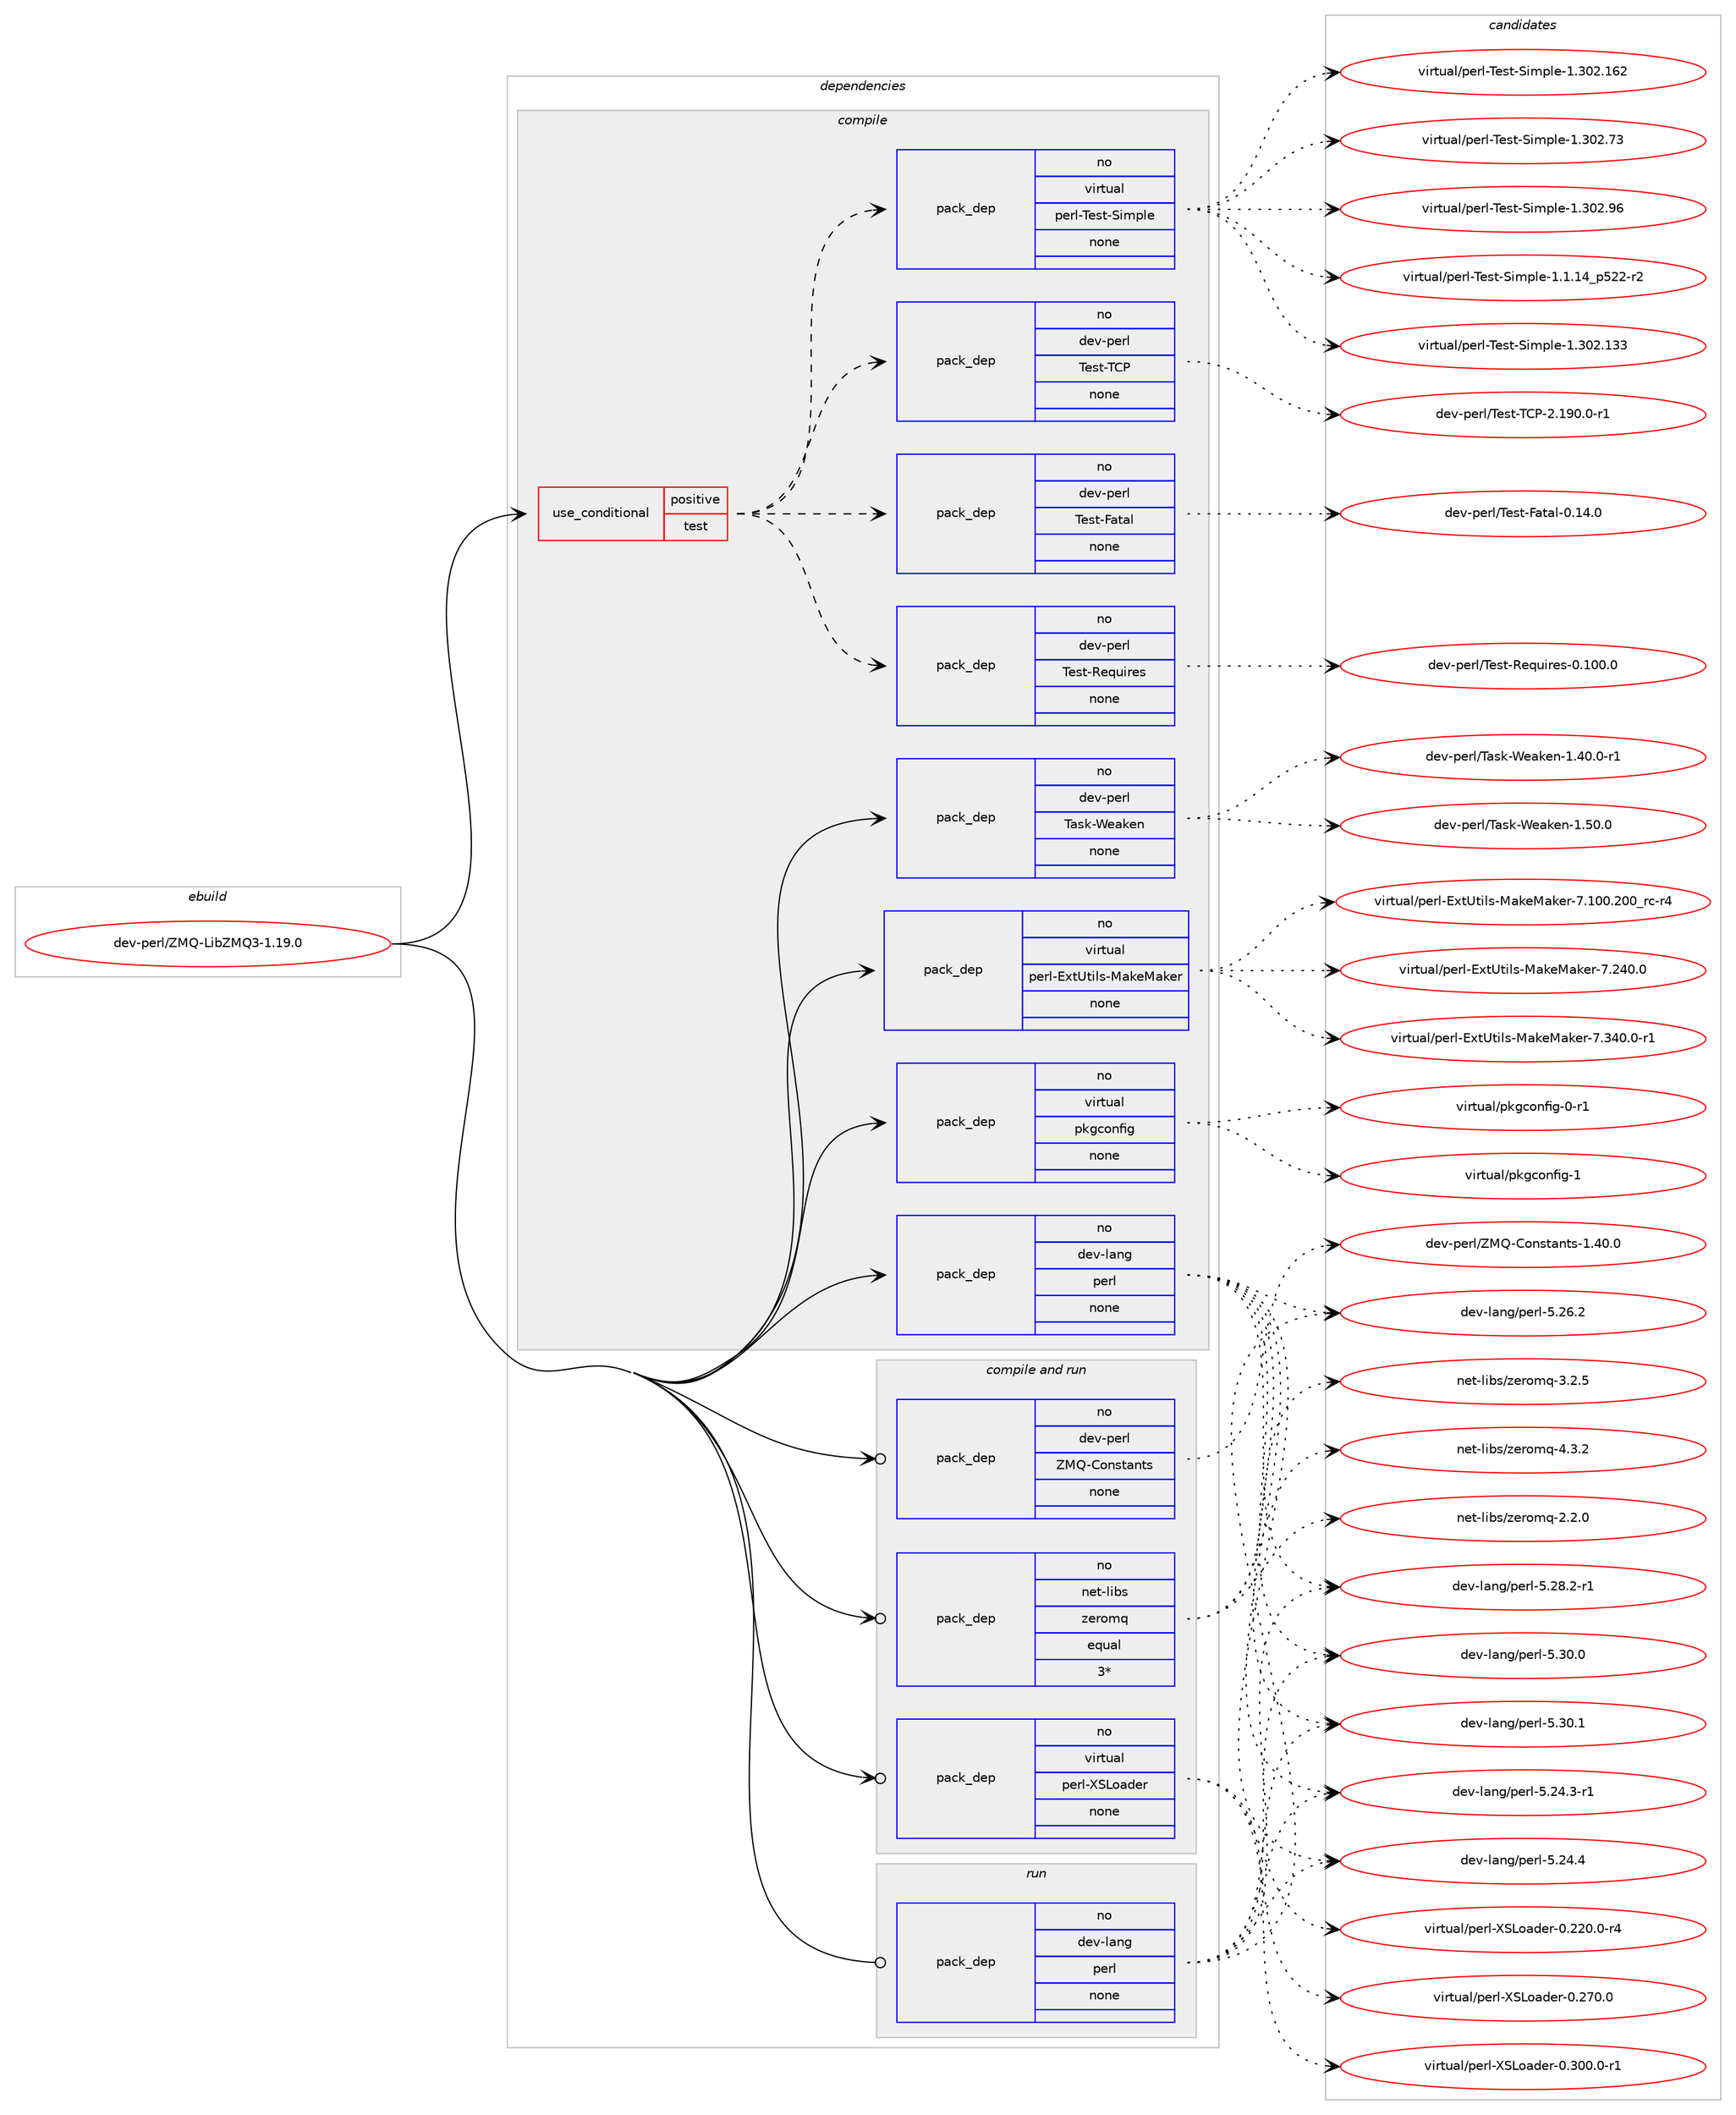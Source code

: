 digraph prolog {

# *************
# Graph options
# *************

newrank=true;
concentrate=true;
compound=true;
graph [rankdir=LR,fontname=Helvetica,fontsize=10,ranksep=1.5];#, ranksep=2.5, nodesep=0.2];
edge  [arrowhead=vee];
node  [fontname=Helvetica,fontsize=10];

# **********
# The ebuild
# **********

subgraph cluster_leftcol {
color=gray;
rank=same;
label=<<i>ebuild</i>>;
id [label="dev-perl/ZMQ-LibZMQ3-1.19.0", color=red, width=4, href="../dev-perl/ZMQ-LibZMQ3-1.19.0.svg"];
}

# ****************
# The dependencies
# ****************

subgraph cluster_midcol {
color=gray;
label=<<i>dependencies</i>>;
subgraph cluster_compile {
fillcolor="#eeeeee";
style=filled;
label=<<i>compile</i>>;
subgraph cond134614 {
dependency588399 [label=<<TABLE BORDER="0" CELLBORDER="1" CELLSPACING="0" CELLPADDING="4"><TR><TD ROWSPAN="3" CELLPADDING="10">use_conditional</TD></TR><TR><TD>positive</TD></TR><TR><TD>test</TD></TR></TABLE>>, shape=none, color=red];
subgraph pack442122 {
dependency588400 [label=<<TABLE BORDER="0" CELLBORDER="1" CELLSPACING="0" CELLPADDING="4" WIDTH="220"><TR><TD ROWSPAN="6" CELLPADDING="30">pack_dep</TD></TR><TR><TD WIDTH="110">no</TD></TR><TR><TD>dev-perl</TD></TR><TR><TD>Test-Requires</TD></TR><TR><TD>none</TD></TR><TR><TD></TD></TR></TABLE>>, shape=none, color=blue];
}
dependency588399:e -> dependency588400:w [weight=20,style="dashed",arrowhead="vee"];
subgraph pack442123 {
dependency588401 [label=<<TABLE BORDER="0" CELLBORDER="1" CELLSPACING="0" CELLPADDING="4" WIDTH="220"><TR><TD ROWSPAN="6" CELLPADDING="30">pack_dep</TD></TR><TR><TD WIDTH="110">no</TD></TR><TR><TD>dev-perl</TD></TR><TR><TD>Test-Fatal</TD></TR><TR><TD>none</TD></TR><TR><TD></TD></TR></TABLE>>, shape=none, color=blue];
}
dependency588399:e -> dependency588401:w [weight=20,style="dashed",arrowhead="vee"];
subgraph pack442124 {
dependency588402 [label=<<TABLE BORDER="0" CELLBORDER="1" CELLSPACING="0" CELLPADDING="4" WIDTH="220"><TR><TD ROWSPAN="6" CELLPADDING="30">pack_dep</TD></TR><TR><TD WIDTH="110">no</TD></TR><TR><TD>dev-perl</TD></TR><TR><TD>Test-TCP</TD></TR><TR><TD>none</TD></TR><TR><TD></TD></TR></TABLE>>, shape=none, color=blue];
}
dependency588399:e -> dependency588402:w [weight=20,style="dashed",arrowhead="vee"];
subgraph pack442125 {
dependency588403 [label=<<TABLE BORDER="0" CELLBORDER="1" CELLSPACING="0" CELLPADDING="4" WIDTH="220"><TR><TD ROWSPAN="6" CELLPADDING="30">pack_dep</TD></TR><TR><TD WIDTH="110">no</TD></TR><TR><TD>virtual</TD></TR><TR><TD>perl-Test-Simple</TD></TR><TR><TD>none</TD></TR><TR><TD></TD></TR></TABLE>>, shape=none, color=blue];
}
dependency588399:e -> dependency588403:w [weight=20,style="dashed",arrowhead="vee"];
}
id:e -> dependency588399:w [weight=20,style="solid",arrowhead="vee"];
subgraph pack442126 {
dependency588404 [label=<<TABLE BORDER="0" CELLBORDER="1" CELLSPACING="0" CELLPADDING="4" WIDTH="220"><TR><TD ROWSPAN="6" CELLPADDING="30">pack_dep</TD></TR><TR><TD WIDTH="110">no</TD></TR><TR><TD>dev-lang</TD></TR><TR><TD>perl</TD></TR><TR><TD>none</TD></TR><TR><TD></TD></TR></TABLE>>, shape=none, color=blue];
}
id:e -> dependency588404:w [weight=20,style="solid",arrowhead="vee"];
subgraph pack442127 {
dependency588405 [label=<<TABLE BORDER="0" CELLBORDER="1" CELLSPACING="0" CELLPADDING="4" WIDTH="220"><TR><TD ROWSPAN="6" CELLPADDING="30">pack_dep</TD></TR><TR><TD WIDTH="110">no</TD></TR><TR><TD>dev-perl</TD></TR><TR><TD>Task-Weaken</TD></TR><TR><TD>none</TD></TR><TR><TD></TD></TR></TABLE>>, shape=none, color=blue];
}
id:e -> dependency588405:w [weight=20,style="solid",arrowhead="vee"];
subgraph pack442128 {
dependency588406 [label=<<TABLE BORDER="0" CELLBORDER="1" CELLSPACING="0" CELLPADDING="4" WIDTH="220"><TR><TD ROWSPAN="6" CELLPADDING="30">pack_dep</TD></TR><TR><TD WIDTH="110">no</TD></TR><TR><TD>virtual</TD></TR><TR><TD>perl-ExtUtils-MakeMaker</TD></TR><TR><TD>none</TD></TR><TR><TD></TD></TR></TABLE>>, shape=none, color=blue];
}
id:e -> dependency588406:w [weight=20,style="solid",arrowhead="vee"];
subgraph pack442129 {
dependency588407 [label=<<TABLE BORDER="0" CELLBORDER="1" CELLSPACING="0" CELLPADDING="4" WIDTH="220"><TR><TD ROWSPAN="6" CELLPADDING="30">pack_dep</TD></TR><TR><TD WIDTH="110">no</TD></TR><TR><TD>virtual</TD></TR><TR><TD>pkgconfig</TD></TR><TR><TD>none</TD></TR><TR><TD></TD></TR></TABLE>>, shape=none, color=blue];
}
id:e -> dependency588407:w [weight=20,style="solid",arrowhead="vee"];
}
subgraph cluster_compileandrun {
fillcolor="#eeeeee";
style=filled;
label=<<i>compile and run</i>>;
subgraph pack442130 {
dependency588408 [label=<<TABLE BORDER="0" CELLBORDER="1" CELLSPACING="0" CELLPADDING="4" WIDTH="220"><TR><TD ROWSPAN="6" CELLPADDING="30">pack_dep</TD></TR><TR><TD WIDTH="110">no</TD></TR><TR><TD>dev-perl</TD></TR><TR><TD>ZMQ-Constants</TD></TR><TR><TD>none</TD></TR><TR><TD></TD></TR></TABLE>>, shape=none, color=blue];
}
id:e -> dependency588408:w [weight=20,style="solid",arrowhead="odotvee"];
subgraph pack442131 {
dependency588409 [label=<<TABLE BORDER="0" CELLBORDER="1" CELLSPACING="0" CELLPADDING="4" WIDTH="220"><TR><TD ROWSPAN="6" CELLPADDING="30">pack_dep</TD></TR><TR><TD WIDTH="110">no</TD></TR><TR><TD>net-libs</TD></TR><TR><TD>zeromq</TD></TR><TR><TD>equal</TD></TR><TR><TD>3*</TD></TR></TABLE>>, shape=none, color=blue];
}
id:e -> dependency588409:w [weight=20,style="solid",arrowhead="odotvee"];
subgraph pack442132 {
dependency588410 [label=<<TABLE BORDER="0" CELLBORDER="1" CELLSPACING="0" CELLPADDING="4" WIDTH="220"><TR><TD ROWSPAN="6" CELLPADDING="30">pack_dep</TD></TR><TR><TD WIDTH="110">no</TD></TR><TR><TD>virtual</TD></TR><TR><TD>perl-XSLoader</TD></TR><TR><TD>none</TD></TR><TR><TD></TD></TR></TABLE>>, shape=none, color=blue];
}
id:e -> dependency588410:w [weight=20,style="solid",arrowhead="odotvee"];
}
subgraph cluster_run {
fillcolor="#eeeeee";
style=filled;
label=<<i>run</i>>;
subgraph pack442133 {
dependency588411 [label=<<TABLE BORDER="0" CELLBORDER="1" CELLSPACING="0" CELLPADDING="4" WIDTH="220"><TR><TD ROWSPAN="6" CELLPADDING="30">pack_dep</TD></TR><TR><TD WIDTH="110">no</TD></TR><TR><TD>dev-lang</TD></TR><TR><TD>perl</TD></TR><TR><TD>none</TD></TR><TR><TD></TD></TR></TABLE>>, shape=none, color=blue];
}
id:e -> dependency588411:w [weight=20,style="solid",arrowhead="odot"];
}
}

# **************
# The candidates
# **************

subgraph cluster_choices {
rank=same;
color=gray;
label=<<i>candidates</i>>;

subgraph choice442122 {
color=black;
nodesep=1;
choice10010111845112101114108478410111511645821011131171051141011154548464948484648 [label="dev-perl/Test-Requires-0.100.0", color=red, width=4,href="../dev-perl/Test-Requires-0.100.0.svg"];
dependency588400:e -> choice10010111845112101114108478410111511645821011131171051141011154548464948484648:w [style=dotted,weight="100"];
}
subgraph choice442123 {
color=black;
nodesep=1;
choice1001011184511210111410847841011151164570971169710845484649524648 [label="dev-perl/Test-Fatal-0.14.0", color=red, width=4,href="../dev-perl/Test-Fatal-0.14.0.svg"];
dependency588401:e -> choice1001011184511210111410847841011151164570971169710845484649524648:w [style=dotted,weight="100"];
}
subgraph choice442124 {
color=black;
nodesep=1;
choice1001011184511210111410847841011151164584678045504649574846484511449 [label="dev-perl/Test-TCP-2.190.0-r1", color=red, width=4,href="../dev-perl/Test-TCP-2.190.0-r1.svg"];
dependency588402:e -> choice1001011184511210111410847841011151164584678045504649574846484511449:w [style=dotted,weight="100"];
}
subgraph choice442125 {
color=black;
nodesep=1;
choice11810511411611797108471121011141084584101115116458310510911210810145494649464952951125350504511450 [label="virtual/perl-Test-Simple-1.1.14_p522-r2", color=red, width=4,href="../virtual/perl-Test-Simple-1.1.14_p522-r2.svg"];
choice11810511411611797108471121011141084584101115116458310510911210810145494651485046495151 [label="virtual/perl-Test-Simple-1.302.133", color=red, width=4,href="../virtual/perl-Test-Simple-1.302.133.svg"];
choice11810511411611797108471121011141084584101115116458310510911210810145494651485046495450 [label="virtual/perl-Test-Simple-1.302.162", color=red, width=4,href="../virtual/perl-Test-Simple-1.302.162.svg"];
choice118105114116117971084711210111410845841011151164583105109112108101454946514850465551 [label="virtual/perl-Test-Simple-1.302.73", color=red, width=4,href="../virtual/perl-Test-Simple-1.302.73.svg"];
choice118105114116117971084711210111410845841011151164583105109112108101454946514850465754 [label="virtual/perl-Test-Simple-1.302.96", color=red, width=4,href="../virtual/perl-Test-Simple-1.302.96.svg"];
dependency588403:e -> choice11810511411611797108471121011141084584101115116458310510911210810145494649464952951125350504511450:w [style=dotted,weight="100"];
dependency588403:e -> choice11810511411611797108471121011141084584101115116458310510911210810145494651485046495151:w [style=dotted,weight="100"];
dependency588403:e -> choice11810511411611797108471121011141084584101115116458310510911210810145494651485046495450:w [style=dotted,weight="100"];
dependency588403:e -> choice118105114116117971084711210111410845841011151164583105109112108101454946514850465551:w [style=dotted,weight="100"];
dependency588403:e -> choice118105114116117971084711210111410845841011151164583105109112108101454946514850465754:w [style=dotted,weight="100"];
}
subgraph choice442126 {
color=black;
nodesep=1;
choice100101118451089711010347112101114108455346505246514511449 [label="dev-lang/perl-5.24.3-r1", color=red, width=4,href="../dev-lang/perl-5.24.3-r1.svg"];
choice10010111845108971101034711210111410845534650524652 [label="dev-lang/perl-5.24.4", color=red, width=4,href="../dev-lang/perl-5.24.4.svg"];
choice10010111845108971101034711210111410845534650544650 [label="dev-lang/perl-5.26.2", color=red, width=4,href="../dev-lang/perl-5.26.2.svg"];
choice100101118451089711010347112101114108455346505646504511449 [label="dev-lang/perl-5.28.2-r1", color=red, width=4,href="../dev-lang/perl-5.28.2-r1.svg"];
choice10010111845108971101034711210111410845534651484648 [label="dev-lang/perl-5.30.0", color=red, width=4,href="../dev-lang/perl-5.30.0.svg"];
choice10010111845108971101034711210111410845534651484649 [label="dev-lang/perl-5.30.1", color=red, width=4,href="../dev-lang/perl-5.30.1.svg"];
dependency588404:e -> choice100101118451089711010347112101114108455346505246514511449:w [style=dotted,weight="100"];
dependency588404:e -> choice10010111845108971101034711210111410845534650524652:w [style=dotted,weight="100"];
dependency588404:e -> choice10010111845108971101034711210111410845534650544650:w [style=dotted,weight="100"];
dependency588404:e -> choice100101118451089711010347112101114108455346505646504511449:w [style=dotted,weight="100"];
dependency588404:e -> choice10010111845108971101034711210111410845534651484648:w [style=dotted,weight="100"];
dependency588404:e -> choice10010111845108971101034711210111410845534651484649:w [style=dotted,weight="100"];
}
subgraph choice442127 {
color=black;
nodesep=1;
choice10010111845112101114108478497115107458710197107101110454946524846484511449 [label="dev-perl/Task-Weaken-1.40.0-r1", color=red, width=4,href="../dev-perl/Task-Weaken-1.40.0-r1.svg"];
choice1001011184511210111410847849711510745871019710710111045494653484648 [label="dev-perl/Task-Weaken-1.50.0", color=red, width=4,href="../dev-perl/Task-Weaken-1.50.0.svg"];
dependency588405:e -> choice10010111845112101114108478497115107458710197107101110454946524846484511449:w [style=dotted,weight="100"];
dependency588405:e -> choice1001011184511210111410847849711510745871019710710111045494653484648:w [style=dotted,weight="100"];
}
subgraph choice442128 {
color=black;
nodesep=1;
choice118105114116117971084711210111410845691201168511610510811545779710710177971071011144555464948484650484895114994511452 [label="virtual/perl-ExtUtils-MakeMaker-7.100.200_rc-r4", color=red, width=4,href="../virtual/perl-ExtUtils-MakeMaker-7.100.200_rc-r4.svg"];
choice118105114116117971084711210111410845691201168511610510811545779710710177971071011144555465052484648 [label="virtual/perl-ExtUtils-MakeMaker-7.240.0", color=red, width=4,href="../virtual/perl-ExtUtils-MakeMaker-7.240.0.svg"];
choice1181051141161179710847112101114108456912011685116105108115457797107101779710710111445554651524846484511449 [label="virtual/perl-ExtUtils-MakeMaker-7.340.0-r1", color=red, width=4,href="../virtual/perl-ExtUtils-MakeMaker-7.340.0-r1.svg"];
dependency588406:e -> choice118105114116117971084711210111410845691201168511610510811545779710710177971071011144555464948484650484895114994511452:w [style=dotted,weight="100"];
dependency588406:e -> choice118105114116117971084711210111410845691201168511610510811545779710710177971071011144555465052484648:w [style=dotted,weight="100"];
dependency588406:e -> choice1181051141161179710847112101114108456912011685116105108115457797107101779710710111445554651524846484511449:w [style=dotted,weight="100"];
}
subgraph choice442129 {
color=black;
nodesep=1;
choice11810511411611797108471121071039911111010210510345484511449 [label="virtual/pkgconfig-0-r1", color=red, width=4,href="../virtual/pkgconfig-0-r1.svg"];
choice1181051141161179710847112107103991111101021051034549 [label="virtual/pkgconfig-1", color=red, width=4,href="../virtual/pkgconfig-1.svg"];
dependency588407:e -> choice11810511411611797108471121071039911111010210510345484511449:w [style=dotted,weight="100"];
dependency588407:e -> choice1181051141161179710847112107103991111101021051034549:w [style=dotted,weight="100"];
}
subgraph choice442130 {
color=black;
nodesep=1;
choice100101118451121011141084790778145671111101151169711011611545494652484648 [label="dev-perl/ZMQ-Constants-1.40.0", color=red, width=4,href="../dev-perl/ZMQ-Constants-1.40.0.svg"];
dependency588408:e -> choice100101118451121011141084790778145671111101151169711011611545494652484648:w [style=dotted,weight="100"];
}
subgraph choice442131 {
color=black;
nodesep=1;
choice110101116451081059811547122101114111109113455046504648 [label="net-libs/zeromq-2.2.0", color=red, width=4,href="../net-libs/zeromq-2.2.0.svg"];
choice110101116451081059811547122101114111109113455146504653 [label="net-libs/zeromq-3.2.5", color=red, width=4,href="../net-libs/zeromq-3.2.5.svg"];
choice110101116451081059811547122101114111109113455246514650 [label="net-libs/zeromq-4.3.2", color=red, width=4,href="../net-libs/zeromq-4.3.2.svg"];
dependency588409:e -> choice110101116451081059811547122101114111109113455046504648:w [style=dotted,weight="100"];
dependency588409:e -> choice110101116451081059811547122101114111109113455146504653:w [style=dotted,weight="100"];
dependency588409:e -> choice110101116451081059811547122101114111109113455246514650:w [style=dotted,weight="100"];
}
subgraph choice442132 {
color=black;
nodesep=1;
choice1181051141161179710847112101114108458883761119710010111445484650504846484511452 [label="virtual/perl-XSLoader-0.220.0-r4", color=red, width=4,href="../virtual/perl-XSLoader-0.220.0-r4.svg"];
choice118105114116117971084711210111410845888376111971001011144548465055484648 [label="virtual/perl-XSLoader-0.270.0", color=red, width=4,href="../virtual/perl-XSLoader-0.270.0.svg"];
choice1181051141161179710847112101114108458883761119710010111445484651484846484511449 [label="virtual/perl-XSLoader-0.300.0-r1", color=red, width=4,href="../virtual/perl-XSLoader-0.300.0-r1.svg"];
dependency588410:e -> choice1181051141161179710847112101114108458883761119710010111445484650504846484511452:w [style=dotted,weight="100"];
dependency588410:e -> choice118105114116117971084711210111410845888376111971001011144548465055484648:w [style=dotted,weight="100"];
dependency588410:e -> choice1181051141161179710847112101114108458883761119710010111445484651484846484511449:w [style=dotted,weight="100"];
}
subgraph choice442133 {
color=black;
nodesep=1;
choice100101118451089711010347112101114108455346505246514511449 [label="dev-lang/perl-5.24.3-r1", color=red, width=4,href="../dev-lang/perl-5.24.3-r1.svg"];
choice10010111845108971101034711210111410845534650524652 [label="dev-lang/perl-5.24.4", color=red, width=4,href="../dev-lang/perl-5.24.4.svg"];
choice10010111845108971101034711210111410845534650544650 [label="dev-lang/perl-5.26.2", color=red, width=4,href="../dev-lang/perl-5.26.2.svg"];
choice100101118451089711010347112101114108455346505646504511449 [label="dev-lang/perl-5.28.2-r1", color=red, width=4,href="../dev-lang/perl-5.28.2-r1.svg"];
choice10010111845108971101034711210111410845534651484648 [label="dev-lang/perl-5.30.0", color=red, width=4,href="../dev-lang/perl-5.30.0.svg"];
choice10010111845108971101034711210111410845534651484649 [label="dev-lang/perl-5.30.1", color=red, width=4,href="../dev-lang/perl-5.30.1.svg"];
dependency588411:e -> choice100101118451089711010347112101114108455346505246514511449:w [style=dotted,weight="100"];
dependency588411:e -> choice10010111845108971101034711210111410845534650524652:w [style=dotted,weight="100"];
dependency588411:e -> choice10010111845108971101034711210111410845534650544650:w [style=dotted,weight="100"];
dependency588411:e -> choice100101118451089711010347112101114108455346505646504511449:w [style=dotted,weight="100"];
dependency588411:e -> choice10010111845108971101034711210111410845534651484648:w [style=dotted,weight="100"];
dependency588411:e -> choice10010111845108971101034711210111410845534651484649:w [style=dotted,weight="100"];
}
}

}
